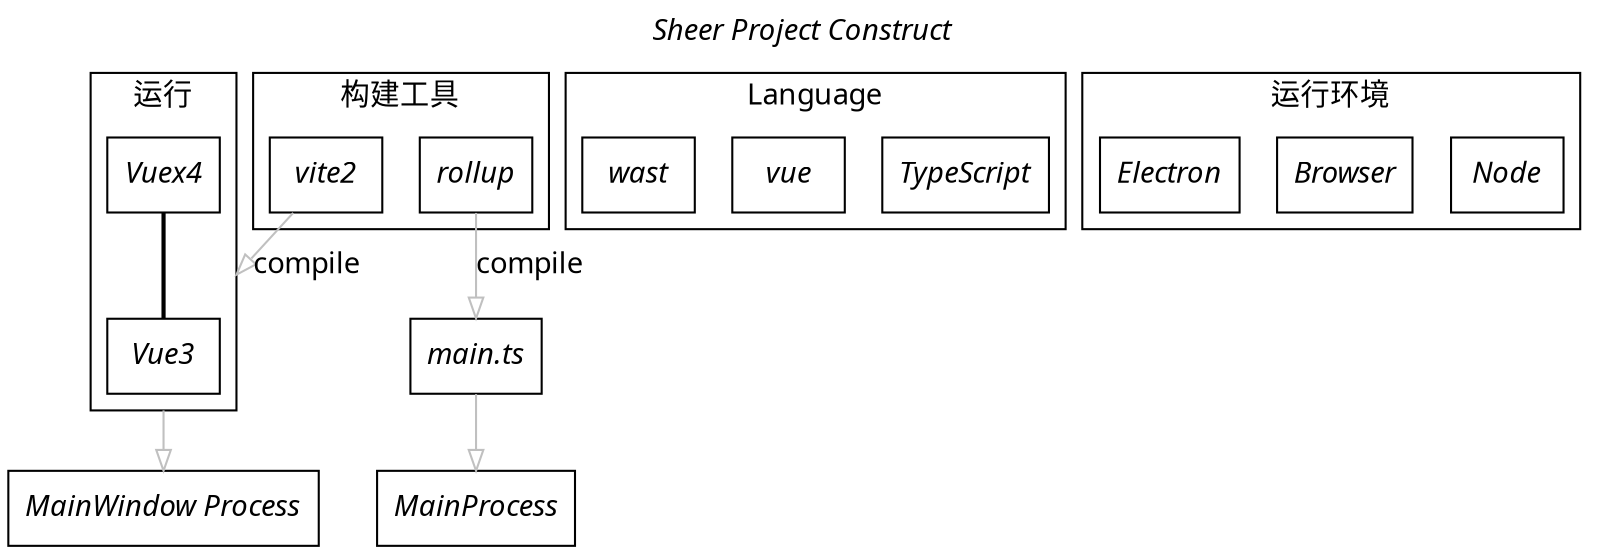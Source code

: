 

digraph  construct{


  graph [compound=true fontname="Source Code Variable ExtraLight Italic"]
  node [color=black,shape=box,fontname="Source Code Variable ExtraLight Italic" ordering=out];
  edge [ color=gray arrowhead = "empty" fontname="优设好身体"]

  labelloc= "t";
  label="Sheer Project Construct";

  concentrate=true

  subgraph cluster_dep{
    graph [fontname="优设好身体"]
    label="运行";
    // labelloc= "t";
    Vue3[fontname="Source Code Variable ExtraLight Italic"]
    Vuex4[fontname="Source Code Variable ExtraLight Italic"]

    Vuex4 -> Vue3[arrowhead=none penwidth=2 color=black]

  }
  subgraph clusterDep{
    graph [fontname="优设好身体"]
    label="构建工具";
    rollup[fontname="Source Code Variable ExtraLight Italic"]
    vite2[fontname="Source Code Variable ExtraLight Italic"]
  }
  subgraph clusterlang{
    graph [fontname="优设好身体"]
    label="Language";
    TypeScript[ fontname="Source Code Variable ExtraLight Italic"]
    vue[fontname="Source Code Variable ExtraLight Italic"]
    wast[fontname="Source Code Variable ExtraLight Italic"]
  }
  subgraph clusterenv{
    graph [fontname="优设好身体"]
    label="运行环境";
    "Node"[fontname="Source Code Variable ExtraLight Italic"]
    Browser[fontname="Source Code Variable ExtraLight Italic"]
    Electron[fontname="Source Code Variable ExtraLight Italic"]
  }


  // {rank=max;Sheer}
  // {rank=same; Vue Vuex };


  vite2 -> Vue3 [label=compile  lhead=cluster_dep ]
  Vue3 -> "MainWindow Process"[ltail=cluster_dep ]
  rollup -> "main.ts"[label=compile]
  "main.ts" -> MainProcess
  // vite -> Vue [label=compile ltail=clusterDep lhead=cluster_dep ]
  //Vuex -> {Sheer};
  //state -> Vuex;
  //Vue -> Sheer ;
  //vite -> Vuex[label=compile]
}
